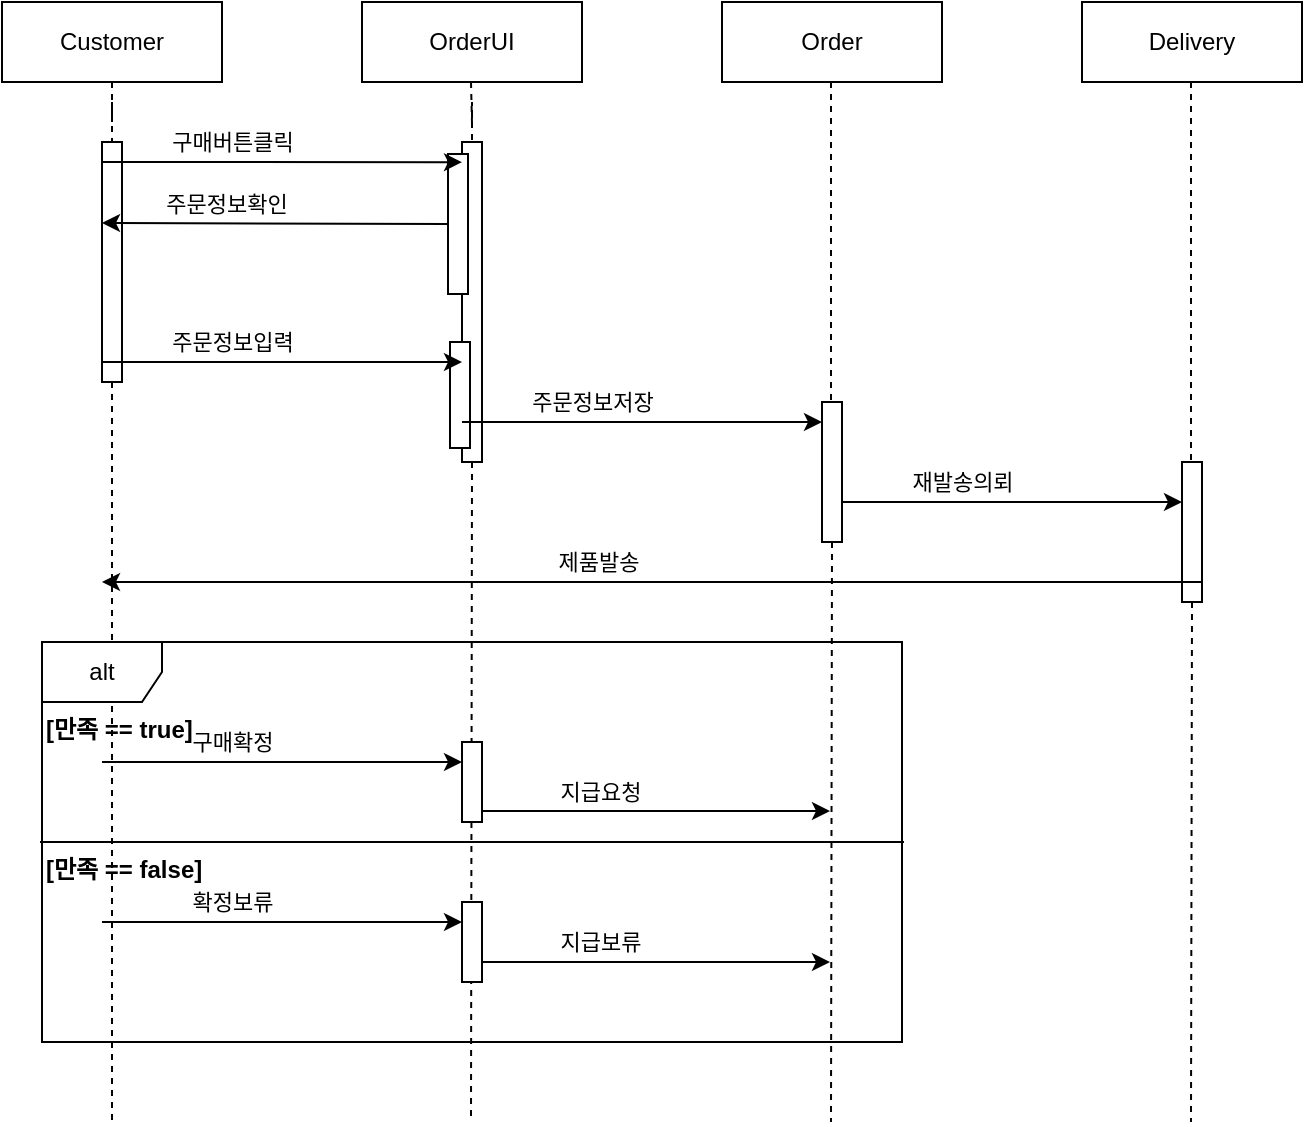 <mxfile version="24.2.3" type="github" pages="3">
  <diagram name="페이지-1" id="jbqILOrncthVpkQN2bGO">
    <mxGraphModel dx="1518" dy="614" grid="0" gridSize="10" guides="1" tooltips="1" connect="1" arrows="1" fold="1" page="1" pageScale="1" pageWidth="827" pageHeight="1169" math="0" shadow="0">
      <root>
        <mxCell id="0" />
        <mxCell id="1" parent="0" />
        <mxCell id="PamMQEYHCaWRP1X29mLi-9" style="edgeStyle=orthogonalEdgeStyle;rounded=0;orthogonalLoop=1;jettySize=auto;html=1;exitX=0.5;exitY=1;exitDx=0;exitDy=0;endArrow=none;endFill=0;dashed=1;" edge="1" parent="1" source="PamMQEYHCaWRP1X29mLi-24">
          <mxGeometry relative="1" as="geometry">
            <mxPoint x="145" y="590" as="targetPoint" />
          </mxGeometry>
        </mxCell>
        <mxCell id="PamMQEYHCaWRP1X29mLi-1" value="Customer" style="rounded=0;whiteSpace=wrap;html=1;" vertex="1" parent="1">
          <mxGeometry x="90" y="30" width="110" height="40" as="geometry" />
        </mxCell>
        <mxCell id="PamMQEYHCaWRP1X29mLi-3" value="Delivery" style="rounded=0;whiteSpace=wrap;html=1;" vertex="1" parent="1">
          <mxGeometry x="630" y="30" width="110" height="40" as="geometry" />
        </mxCell>
        <mxCell id="PamMQEYHCaWRP1X29mLi-4" value="Order" style="rounded=0;whiteSpace=wrap;html=1;" vertex="1" parent="1">
          <mxGeometry x="450" y="30" width="110" height="40" as="geometry" />
        </mxCell>
        <mxCell id="PamMQEYHCaWRP1X29mLi-7" value="OrderUI" style="rounded=0;whiteSpace=wrap;html=1;" vertex="1" parent="1">
          <mxGeometry x="270" y="30" width="110" height="40" as="geometry" />
        </mxCell>
        <mxCell id="PamMQEYHCaWRP1X29mLi-10" style="edgeStyle=orthogonalEdgeStyle;rounded=0;orthogonalLoop=1;jettySize=auto;html=1;exitX=0.5;exitY=1;exitDx=0;exitDy=0;endArrow=none;endFill=0;dashed=1;" edge="1" parent="1" source="PamMQEYHCaWRP1X29mLi-29">
          <mxGeometry relative="1" as="geometry">
            <mxPoint x="324.5" y="590" as="targetPoint" />
            <mxPoint x="324.5" y="70" as="sourcePoint" />
          </mxGeometry>
        </mxCell>
        <mxCell id="PamMQEYHCaWRP1X29mLi-11" style="edgeStyle=orthogonalEdgeStyle;rounded=0;orthogonalLoop=1;jettySize=auto;html=1;exitX=0.5;exitY=1;exitDx=0;exitDy=0;endArrow=none;endFill=0;dashed=1;" edge="1" parent="1" source="PamMQEYHCaWRP1X29mLi-31">
          <mxGeometry relative="1" as="geometry">
            <mxPoint x="504.5" y="590" as="targetPoint" />
            <mxPoint x="504.5" y="70" as="sourcePoint" />
          </mxGeometry>
        </mxCell>
        <mxCell id="PamMQEYHCaWRP1X29mLi-12" style="edgeStyle=orthogonalEdgeStyle;rounded=0;orthogonalLoop=1;jettySize=auto;html=1;exitX=0.5;exitY=1;exitDx=0;exitDy=0;endArrow=none;endFill=0;dashed=1;" edge="1" parent="1" source="PamMQEYHCaWRP1X29mLi-33">
          <mxGeometry relative="1" as="geometry">
            <mxPoint x="684.5" y="590" as="targetPoint" />
            <mxPoint x="684.5" y="70" as="sourcePoint" />
          </mxGeometry>
        </mxCell>
        <mxCell id="PamMQEYHCaWRP1X29mLi-26" value="" style="edgeStyle=orthogonalEdgeStyle;rounded=0;orthogonalLoop=1;jettySize=auto;html=1;exitX=0.5;exitY=1;exitDx=0;exitDy=0;endArrow=none;endFill=0;dashed=1;" edge="1" parent="1" source="PamMQEYHCaWRP1X29mLi-1" target="PamMQEYHCaWRP1X29mLi-24">
          <mxGeometry relative="1" as="geometry">
            <mxPoint x="145" y="590" as="targetPoint" />
            <mxPoint x="145" y="70" as="sourcePoint" />
          </mxGeometry>
        </mxCell>
        <mxCell id="PamMQEYHCaWRP1X29mLi-24" value="" style="rounded=0;dashed=0;" vertex="1" parent="1">
          <mxGeometry x="140" y="100" width="10" height="120" as="geometry" />
        </mxCell>
        <mxCell id="PamMQEYHCaWRP1X29mLi-30" value="" style="edgeStyle=orthogonalEdgeStyle;rounded=0;orthogonalLoop=1;jettySize=auto;html=1;exitX=0.5;exitY=1;exitDx=0;exitDy=0;endArrow=none;endFill=0;dashed=1;" edge="1" parent="1" target="PamMQEYHCaWRP1X29mLi-29">
          <mxGeometry relative="1" as="geometry">
            <mxPoint x="324.5" y="590" as="targetPoint" />
            <mxPoint x="324.5" y="70" as="sourcePoint" />
          </mxGeometry>
        </mxCell>
        <mxCell id="PamMQEYHCaWRP1X29mLi-29" value="" style="rounded=0;dashed=0;" vertex="1" parent="1">
          <mxGeometry x="320" y="100" width="10" height="160" as="geometry" />
        </mxCell>
        <mxCell id="PamMQEYHCaWRP1X29mLi-32" value="" style="edgeStyle=orthogonalEdgeStyle;rounded=0;orthogonalLoop=1;jettySize=auto;html=1;exitX=0.5;exitY=1;exitDx=0;exitDy=0;endArrow=none;endFill=0;dashed=1;" edge="1" parent="1" target="PamMQEYHCaWRP1X29mLi-31">
          <mxGeometry relative="1" as="geometry">
            <mxPoint x="504.5" y="590" as="targetPoint" />
            <mxPoint x="504.5" y="70" as="sourcePoint" />
          </mxGeometry>
        </mxCell>
        <mxCell id="PamMQEYHCaWRP1X29mLi-31" value="" style="rounded=0;dashed=0;" vertex="1" parent="1">
          <mxGeometry x="500" y="230" width="10" height="70" as="geometry" />
        </mxCell>
        <mxCell id="PamMQEYHCaWRP1X29mLi-34" value="" style="edgeStyle=orthogonalEdgeStyle;rounded=0;orthogonalLoop=1;jettySize=auto;html=1;exitX=0.5;exitY=1;exitDx=0;exitDy=0;endArrow=none;endFill=0;dashed=1;" edge="1" parent="1" target="PamMQEYHCaWRP1X29mLi-33">
          <mxGeometry relative="1" as="geometry">
            <mxPoint x="684.5" y="590" as="targetPoint" />
            <mxPoint x="684.5" y="70" as="sourcePoint" />
          </mxGeometry>
        </mxCell>
        <mxCell id="PamMQEYHCaWRP1X29mLi-33" value="" style="rounded=0;dashed=0;" vertex="1" parent="1">
          <mxGeometry x="680" y="260" width="10" height="70" as="geometry" />
        </mxCell>
        <mxCell id="PamMQEYHCaWRP1X29mLi-35" value="" style="rounded=0;dashed=0;" vertex="1" parent="1">
          <mxGeometry x="313" y="106" width="10" height="70" as="geometry" />
        </mxCell>
        <mxCell id="PamMQEYHCaWRP1X29mLi-37" value="" style="rounded=0;dashed=0;" vertex="1" parent="1">
          <mxGeometry x="314" y="200" width="10" height="53" as="geometry" />
        </mxCell>
        <mxCell id="PamMQEYHCaWRP1X29mLi-20" value="" style="html=1;verticalAlign=bottom;startArrow=none;endArrow=classic;endFill=1;rounded=0;entryX=0;entryY=0.063;entryDx=0;entryDy=0;entryPerimeter=0;" edge="1" parent="1" target="PamMQEYHCaWRP1X29mLi-29">
          <mxGeometry relative="1" as="geometry">
            <mxPoint x="140" y="110" as="sourcePoint" />
            <mxPoint x="250" y="110" as="targetPoint" />
          </mxGeometry>
        </mxCell>
        <mxCell id="PamMQEYHCaWRP1X29mLi-21" value="구매버튼클릭" style="edgeLabel;html=1;align=center;verticalAlign=middle;resizable=0;points=[];" vertex="1" connectable="0" parent="PamMQEYHCaWRP1X29mLi-20">
          <mxGeometry x="-0.013" y="-2" relative="1" as="geometry">
            <mxPoint x="-24" y="-12" as="offset" />
          </mxGeometry>
        </mxCell>
        <mxCell id="PamMQEYHCaWRP1X29mLi-38" value="" style="html=1;verticalAlign=bottom;startArrow=none;endArrow=classic;endFill=1;rounded=0;entryX=0;entryY=0.063;entryDx=0;entryDy=0;entryPerimeter=0;" edge="1" parent="1">
          <mxGeometry relative="1" as="geometry">
            <mxPoint x="140" y="210" as="sourcePoint" />
            <mxPoint x="320" y="210" as="targetPoint" />
          </mxGeometry>
        </mxCell>
        <mxCell id="PamMQEYHCaWRP1X29mLi-39" value="주문정보입력" style="edgeLabel;html=1;align=center;verticalAlign=middle;resizable=0;points=[];" vertex="1" connectable="0" parent="PamMQEYHCaWRP1X29mLi-38">
          <mxGeometry x="-0.013" y="-2" relative="1" as="geometry">
            <mxPoint x="-24" y="-12" as="offset" />
          </mxGeometry>
        </mxCell>
        <mxCell id="PamMQEYHCaWRP1X29mLi-40" value="" style="html=1;verticalAlign=bottom;startArrow=classic;endArrow=none;endFill=0;rounded=0;startFill=1;entryX=0;entryY=0.5;entryDx=0;entryDy=0;" edge="1" parent="1" target="PamMQEYHCaWRP1X29mLi-35">
          <mxGeometry relative="1" as="geometry">
            <mxPoint x="140" y="140.5" as="sourcePoint" />
            <mxPoint x="310" y="140" as="targetPoint" />
          </mxGeometry>
        </mxCell>
        <mxCell id="PamMQEYHCaWRP1X29mLi-41" value="주문정보확인" style="edgeLabel;html=1;align=center;verticalAlign=middle;resizable=0;points=[];" vertex="1" connectable="0" parent="PamMQEYHCaWRP1X29mLi-40">
          <mxGeometry x="-0.013" y="-2" relative="1" as="geometry">
            <mxPoint x="-24" y="-12" as="offset" />
          </mxGeometry>
        </mxCell>
        <mxCell id="PamMQEYHCaWRP1X29mLi-42" value="" style="html=1;verticalAlign=bottom;startArrow=none;endArrow=classic;endFill=1;rounded=0;entryX=0;entryY=0.063;entryDx=0;entryDy=0;entryPerimeter=0;" edge="1" parent="1">
          <mxGeometry relative="1" as="geometry">
            <mxPoint x="510" y="280" as="sourcePoint" />
            <mxPoint x="680" y="280" as="targetPoint" />
          </mxGeometry>
        </mxCell>
        <mxCell id="PamMQEYHCaWRP1X29mLi-43" value="재발송의뢰" style="edgeLabel;html=1;align=center;verticalAlign=middle;resizable=0;points=[];" vertex="1" connectable="0" parent="PamMQEYHCaWRP1X29mLi-42">
          <mxGeometry x="-0.013" y="-2" relative="1" as="geometry">
            <mxPoint x="-24" y="-12" as="offset" />
          </mxGeometry>
        </mxCell>
        <mxCell id="PamMQEYHCaWRP1X29mLi-44" value="" style="html=1;verticalAlign=bottom;startArrow=none;endArrow=classic;endFill=1;rounded=0;" edge="1" parent="1">
          <mxGeometry relative="1" as="geometry">
            <mxPoint x="320" y="240" as="sourcePoint" />
            <mxPoint x="500" y="240" as="targetPoint" />
          </mxGeometry>
        </mxCell>
        <mxCell id="PamMQEYHCaWRP1X29mLi-45" value="주문정보저장" style="edgeLabel;html=1;align=center;verticalAlign=middle;resizable=0;points=[];" vertex="1" connectable="0" parent="PamMQEYHCaWRP1X29mLi-44">
          <mxGeometry x="-0.013" y="-2" relative="1" as="geometry">
            <mxPoint x="-24" y="-12" as="offset" />
          </mxGeometry>
        </mxCell>
        <mxCell id="PamMQEYHCaWRP1X29mLi-46" value="" style="html=1;verticalAlign=bottom;startArrow=classic;endArrow=none;endFill=0;rounded=0;entryX=0;entryY=0.063;entryDx=0;entryDy=0;entryPerimeter=0;startFill=1;" edge="1" parent="1">
          <mxGeometry relative="1" as="geometry">
            <mxPoint x="140" y="320" as="sourcePoint" />
            <mxPoint x="690" y="320" as="targetPoint" />
          </mxGeometry>
        </mxCell>
        <mxCell id="PamMQEYHCaWRP1X29mLi-47" value="제품발송" style="edgeLabel;html=1;align=center;verticalAlign=middle;resizable=0;points=[];" vertex="1" connectable="0" parent="PamMQEYHCaWRP1X29mLi-46">
          <mxGeometry x="-0.013" y="-2" relative="1" as="geometry">
            <mxPoint x="-24" y="-12" as="offset" />
          </mxGeometry>
        </mxCell>
        <mxCell id="PamMQEYHCaWRP1X29mLi-51" value="alt" style="shape=umlFrame;whiteSpace=wrap;html=1;pointerEvents=0;recursiveResize=0;container=1;collapsible=0;width=60;height=30;" vertex="1" parent="1">
          <mxGeometry x="110" y="350" width="430" height="200" as="geometry" />
        </mxCell>
        <mxCell id="PamMQEYHCaWRP1X29mLi-52" value="&lt;b&gt;[만족 == true]&lt;/b&gt;" style="text;align=left;html=1;" vertex="1" parent="PamMQEYHCaWRP1X29mLi-51">
          <mxGeometry width="100" height="20" relative="1" as="geometry">
            <mxPoint y="30" as="offset" />
          </mxGeometry>
        </mxCell>
        <mxCell id="PamMQEYHCaWRP1X29mLi-53" value="" style="html=1;verticalAlign=bottom;startArrow=none;endArrow=classic;endFill=1;rounded=0;entryX=0;entryY=0.063;entryDx=0;entryDy=0;entryPerimeter=0;" edge="1" parent="PamMQEYHCaWRP1X29mLi-51">
          <mxGeometry relative="1" as="geometry">
            <mxPoint x="30" y="60" as="sourcePoint" />
            <mxPoint x="210" y="60" as="targetPoint" />
          </mxGeometry>
        </mxCell>
        <mxCell id="PamMQEYHCaWRP1X29mLi-54" value="구매확정" style="edgeLabel;html=1;align=center;verticalAlign=middle;resizable=0;points=[];" vertex="1" connectable="0" parent="PamMQEYHCaWRP1X29mLi-53">
          <mxGeometry x="-0.013" y="-2" relative="1" as="geometry">
            <mxPoint x="-24" y="-12" as="offset" />
          </mxGeometry>
        </mxCell>
        <mxCell id="PamMQEYHCaWRP1X29mLi-62" value="" style="html=1;verticalAlign=bottom;startArrow=none;endArrow=classic;endFill=1;rounded=0;entryX=0;entryY=0.063;entryDx=0;entryDy=0;entryPerimeter=0;" edge="1" parent="PamMQEYHCaWRP1X29mLi-51">
          <mxGeometry relative="1" as="geometry">
            <mxPoint x="30" y="140" as="sourcePoint" />
            <mxPoint x="210" y="140" as="targetPoint" />
          </mxGeometry>
        </mxCell>
        <mxCell id="PamMQEYHCaWRP1X29mLi-63" value="확정보류" style="edgeLabel;html=1;align=center;verticalAlign=middle;resizable=0;points=[];" vertex="1" connectable="0" parent="PamMQEYHCaWRP1X29mLi-62">
          <mxGeometry x="-0.013" y="-2" relative="1" as="geometry">
            <mxPoint x="-24" y="-12" as="offset" />
          </mxGeometry>
        </mxCell>
        <mxCell id="PamMQEYHCaWRP1X29mLi-66" value="" style="html=1;verticalAlign=bottom;startArrow=none;endArrow=classic;endFill=1;rounded=0;entryX=0;entryY=0.063;entryDx=0;entryDy=0;entryPerimeter=0;" edge="1" parent="PamMQEYHCaWRP1X29mLi-51">
          <mxGeometry relative="1" as="geometry">
            <mxPoint x="214" y="160" as="sourcePoint" />
            <mxPoint x="394" y="160" as="targetPoint" />
          </mxGeometry>
        </mxCell>
        <mxCell id="PamMQEYHCaWRP1X29mLi-67" value="지급보류" style="edgeLabel;html=1;align=center;verticalAlign=middle;resizable=0;points=[];" vertex="1" connectable="0" parent="PamMQEYHCaWRP1X29mLi-66">
          <mxGeometry x="-0.013" y="-2" relative="1" as="geometry">
            <mxPoint x="-24" y="-12" as="offset" />
          </mxGeometry>
        </mxCell>
        <mxCell id="PamMQEYHCaWRP1X29mLi-64" value="" style="html=1;verticalAlign=bottom;startArrow=none;endArrow=classic;endFill=1;rounded=0;entryX=0;entryY=0.063;entryDx=0;entryDy=0;entryPerimeter=0;" edge="1" parent="PamMQEYHCaWRP1X29mLi-51">
          <mxGeometry relative="1" as="geometry">
            <mxPoint x="214" y="84.5" as="sourcePoint" />
            <mxPoint x="394" y="84.5" as="targetPoint" />
          </mxGeometry>
        </mxCell>
        <mxCell id="PamMQEYHCaWRP1X29mLi-65" value="지급요청" style="edgeLabel;html=1;align=center;verticalAlign=middle;resizable=0;points=[];" vertex="1" connectable="0" parent="PamMQEYHCaWRP1X29mLi-64">
          <mxGeometry x="-0.013" y="-2" relative="1" as="geometry">
            <mxPoint x="-24" y="-12" as="offset" />
          </mxGeometry>
        </mxCell>
        <mxCell id="PamMQEYHCaWRP1X29mLi-68" value="" style="rounded=0;dashed=0;" vertex="1" parent="PamMQEYHCaWRP1X29mLi-51">
          <mxGeometry x="210" y="50" width="10" height="40" as="geometry" />
        </mxCell>
        <mxCell id="PamMQEYHCaWRP1X29mLi-69" value="" style="rounded=0;dashed=0;" vertex="1" parent="PamMQEYHCaWRP1X29mLi-51">
          <mxGeometry x="210" y="130" width="10" height="40" as="geometry" />
        </mxCell>
        <mxCell id="PamMQEYHCaWRP1X29mLi-61" value="&lt;b&gt;[만족 == false]&lt;/b&gt;" style="text;align=left;html=1;" vertex="1" parent="PamMQEYHCaWRP1X29mLi-51">
          <mxGeometry y="100" width="100" height="20" as="geometry" />
        </mxCell>
        <mxCell id="PamMQEYHCaWRP1X29mLi-70" value="" style="endArrow=none;html=1;endSize=12;startArrow=none;startSize=14;startFill=0;edgeStyle=orthogonalEdgeStyle;align=center;verticalAlign=bottom;endFill=0;rounded=0;" edge="1" parent="1">
          <mxGeometry x="-0.273" y="22" relative="1" as="geometry">
            <mxPoint x="109" y="450" as="sourcePoint" />
            <mxPoint x="541" y="450" as="targetPoint" />
            <mxPoint x="1" as="offset" />
          </mxGeometry>
        </mxCell>
      </root>
    </mxGraphModel>
  </diagram>
  <diagram id="uabA0Q34LLif9P2FALVA" name="페이지-2">
    <mxGraphModel dx="1290" dy="522" grid="1" gridSize="10" guides="1" tooltips="1" connect="1" arrows="1" fold="1" page="1" pageScale="1" pageWidth="827" pageHeight="1169" math="0" shadow="0">
      <root>
        <mxCell id="0" />
        <mxCell id="1" parent="0" />
        <mxCell id="ZTea2ALx7DOUW2U_88vz-1" style="edgeStyle=orthogonalEdgeStyle;rounded=0;orthogonalLoop=1;jettySize=auto;html=1;exitX=0.5;exitY=1;exitDx=0;exitDy=0;endArrow=none;endFill=0;dashed=1;" edge="1" parent="1" source="ZTea2ALx7DOUW2U_88vz-10">
          <mxGeometry relative="1" as="geometry">
            <mxPoint x="145" y="590" as="targetPoint" />
          </mxGeometry>
        </mxCell>
        <mxCell id="ZTea2ALx7DOUW2U_88vz-2" value="Customer" style="rounded=0;whiteSpace=wrap;html=1;" vertex="1" parent="1">
          <mxGeometry x="90" y="30" width="110" height="40" as="geometry" />
        </mxCell>
        <mxCell id="ZTea2ALx7DOUW2U_88vz-4" value="Rent" style="rounded=0;whiteSpace=wrap;html=1;" vertex="1" parent="1">
          <mxGeometry x="450" y="30" width="110" height="40" as="geometry" />
        </mxCell>
        <mxCell id="ZTea2ALx7DOUW2U_88vz-5" value="Rent System UI" style="rounded=0;whiteSpace=wrap;html=1;" vertex="1" parent="1">
          <mxGeometry x="270" y="30" width="110" height="40" as="geometry" />
        </mxCell>
        <mxCell id="ZTea2ALx7DOUW2U_88vz-6" style="edgeStyle=orthogonalEdgeStyle;rounded=0;orthogonalLoop=1;jettySize=auto;html=1;exitX=0.5;exitY=1;exitDx=0;exitDy=0;endArrow=none;endFill=0;dashed=1;" edge="1" parent="1" source="ZTea2ALx7DOUW2U_88vz-12">
          <mxGeometry relative="1" as="geometry">
            <mxPoint x="324.5" y="590" as="targetPoint" />
            <mxPoint x="324.5" y="70" as="sourcePoint" />
          </mxGeometry>
        </mxCell>
        <mxCell id="ZTea2ALx7DOUW2U_88vz-7" style="edgeStyle=orthogonalEdgeStyle;rounded=0;orthogonalLoop=1;jettySize=auto;html=1;exitX=0.5;exitY=1;exitDx=0;exitDy=0;endArrow=none;endFill=0;dashed=1;" edge="1" parent="1" source="ZTea2ALx7DOUW2U_88vz-14">
          <mxGeometry relative="1" as="geometry">
            <mxPoint x="504.5" y="590" as="targetPoint" />
            <mxPoint x="504.5" y="70" as="sourcePoint" />
          </mxGeometry>
        </mxCell>
        <mxCell id="ZTea2ALx7DOUW2U_88vz-9" value="" style="edgeStyle=orthogonalEdgeStyle;rounded=0;orthogonalLoop=1;jettySize=auto;html=1;exitX=0.5;exitY=1;exitDx=0;exitDy=0;endArrow=none;endFill=0;dashed=1;" edge="1" parent="1" source="ZTea2ALx7DOUW2U_88vz-2" target="ZTea2ALx7DOUW2U_88vz-10">
          <mxGeometry relative="1" as="geometry">
            <mxPoint x="145" y="590" as="targetPoint" />
            <mxPoint x="145" y="70" as="sourcePoint" />
          </mxGeometry>
        </mxCell>
        <mxCell id="ZTea2ALx7DOUW2U_88vz-10" value="" style="rounded=0;dashed=0;" vertex="1" parent="1">
          <mxGeometry x="140" y="100" width="10" height="120" as="geometry" />
        </mxCell>
        <mxCell id="ZTea2ALx7DOUW2U_88vz-11" value="" style="edgeStyle=orthogonalEdgeStyle;rounded=0;orthogonalLoop=1;jettySize=auto;html=1;exitX=0.5;exitY=1;exitDx=0;exitDy=0;endArrow=none;endFill=0;dashed=1;" edge="1" parent="1" target="ZTea2ALx7DOUW2U_88vz-12">
          <mxGeometry relative="1" as="geometry">
            <mxPoint x="324.5" y="590" as="targetPoint" />
            <mxPoint x="324.5" y="70" as="sourcePoint" />
          </mxGeometry>
        </mxCell>
        <mxCell id="ZTea2ALx7DOUW2U_88vz-12" value="" style="rounded=0;dashed=0;" vertex="1" parent="1">
          <mxGeometry x="320" y="100" width="10" height="160" as="geometry" />
        </mxCell>
        <mxCell id="ZTea2ALx7DOUW2U_88vz-13" value="" style="edgeStyle=orthogonalEdgeStyle;rounded=0;orthogonalLoop=1;jettySize=auto;html=1;exitX=0.5;exitY=1;exitDx=0;exitDy=0;endArrow=none;endFill=0;dashed=1;" edge="1" parent="1" target="ZTea2ALx7DOUW2U_88vz-14">
          <mxGeometry relative="1" as="geometry">
            <mxPoint x="504.5" y="590" as="targetPoint" />
            <mxPoint x="504.5" y="70" as="sourcePoint" />
          </mxGeometry>
        </mxCell>
        <mxCell id="ZTea2ALx7DOUW2U_88vz-14" value="" style="rounded=0;dashed=0;" vertex="1" parent="1">
          <mxGeometry x="500" y="230" width="10" height="70" as="geometry" />
        </mxCell>
        <mxCell id="ZTea2ALx7DOUW2U_88vz-17" value="" style="rounded=0;dashed=0;" vertex="1" parent="1">
          <mxGeometry x="313" y="106" width="10" height="70" as="geometry" />
        </mxCell>
        <mxCell id="ZTea2ALx7DOUW2U_88vz-18" value="" style="rounded=0;dashed=0;" vertex="1" parent="1">
          <mxGeometry x="314" y="200" width="10" height="53" as="geometry" />
        </mxCell>
        <mxCell id="ZTea2ALx7DOUW2U_88vz-19" value="" style="html=1;verticalAlign=bottom;startArrow=none;endArrow=classic;endFill=1;rounded=0;entryX=0;entryY=0.063;entryDx=0;entryDy=0;entryPerimeter=0;" edge="1" parent="1" target="ZTea2ALx7DOUW2U_88vz-12">
          <mxGeometry relative="1" as="geometry">
            <mxPoint x="140" y="110" as="sourcePoint" />
            <mxPoint x="250" y="110" as="targetPoint" />
          </mxGeometry>
        </mxCell>
        <mxCell id="ZTea2ALx7DOUW2U_88vz-20" value="예약신청클릭" style="edgeLabel;html=1;align=center;verticalAlign=middle;resizable=0;points=[];" vertex="1" connectable="0" parent="ZTea2ALx7DOUW2U_88vz-19">
          <mxGeometry x="-0.013" y="-2" relative="1" as="geometry">
            <mxPoint x="-24" y="-12" as="offset" />
          </mxGeometry>
        </mxCell>
        <mxCell id="ZTea2ALx7DOUW2U_88vz-21" value="" style="html=1;verticalAlign=bottom;startArrow=none;endArrow=classic;endFill=1;rounded=0;entryX=0;entryY=0.063;entryDx=0;entryDy=0;entryPerimeter=0;" edge="1" parent="1">
          <mxGeometry relative="1" as="geometry">
            <mxPoint x="140" y="210" as="sourcePoint" />
            <mxPoint x="320" y="210" as="targetPoint" />
          </mxGeometry>
        </mxCell>
        <mxCell id="ZTea2ALx7DOUW2U_88vz-22" value="예약정보 입력" style="edgeLabel;html=1;align=center;verticalAlign=middle;resizable=0;points=[];" vertex="1" connectable="0" parent="ZTea2ALx7DOUW2U_88vz-21">
          <mxGeometry x="-0.013" y="-2" relative="1" as="geometry">
            <mxPoint x="-24" y="-12" as="offset" />
          </mxGeometry>
        </mxCell>
        <mxCell id="ZTea2ALx7DOUW2U_88vz-23" value="" style="html=1;verticalAlign=bottom;startArrow=classic;endArrow=none;endFill=0;rounded=0;startFill=1;entryX=0;entryY=0.5;entryDx=0;entryDy=0;" edge="1" parent="1" target="ZTea2ALx7DOUW2U_88vz-17">
          <mxGeometry relative="1" as="geometry">
            <mxPoint x="140" y="140.5" as="sourcePoint" />
            <mxPoint x="310" y="140" as="targetPoint" />
          </mxGeometry>
        </mxCell>
        <mxCell id="ZTea2ALx7DOUW2U_88vz-24" value="렌트카정보 제공" style="edgeLabel;html=1;align=center;verticalAlign=middle;resizable=0;points=[];" vertex="1" connectable="0" parent="ZTea2ALx7DOUW2U_88vz-23">
          <mxGeometry x="-0.013" y="-2" relative="1" as="geometry">
            <mxPoint x="15" y="-13" as="offset" />
          </mxGeometry>
        </mxCell>
        <mxCell id="ZTea2ALx7DOUW2U_88vz-27" value="" style="html=1;verticalAlign=bottom;startArrow=none;endArrow=classic;endFill=1;rounded=0;" edge="1" parent="1">
          <mxGeometry relative="1" as="geometry">
            <mxPoint x="320" y="240" as="sourcePoint" />
            <mxPoint x="500" y="240" as="targetPoint" />
          </mxGeometry>
        </mxCell>
        <mxCell id="ZTea2ALx7DOUW2U_88vz-28" value="예약정보 저장" style="edgeLabel;html=1;align=center;verticalAlign=middle;resizable=0;points=[];" vertex="1" connectable="0" parent="ZTea2ALx7DOUW2U_88vz-27">
          <mxGeometry x="-0.013" y="-2" relative="1" as="geometry">
            <mxPoint x="-24" y="-12" as="offset" />
          </mxGeometry>
        </mxCell>
        <mxCell id="ZTea2ALx7DOUW2U_88vz-29" value="" style="html=1;verticalAlign=bottom;startArrow=classic;endArrow=none;endFill=0;rounded=0;entryX=0;entryY=0.063;entryDx=0;entryDy=0;entryPerimeter=0;startFill=1;" edge="1" parent="1">
          <mxGeometry relative="1" as="geometry">
            <mxPoint x="140" y="290" as="sourcePoint" />
            <mxPoint x="500" y="290" as="targetPoint" />
          </mxGeometry>
        </mxCell>
        <mxCell id="ZTea2ALx7DOUW2U_88vz-30" value="예약정보 확인 문자발송" style="edgeLabel;html=1;align=center;verticalAlign=middle;resizable=0;points=[];" vertex="1" connectable="0" parent="ZTea2ALx7DOUW2U_88vz-29">
          <mxGeometry x="-0.013" y="-2" relative="1" as="geometry">
            <mxPoint x="-24" y="-12" as="offset" />
          </mxGeometry>
        </mxCell>
        <mxCell id="ZTea2ALx7DOUW2U_88vz-31" value="alt" style="shape=umlFrame;whiteSpace=wrap;html=1;pointerEvents=0;recursiveResize=0;container=1;collapsible=0;width=60;height=30;" vertex="1" parent="1">
          <mxGeometry x="120" y="350" width="430" height="200" as="geometry" />
        </mxCell>
        <mxCell id="ZTea2ALx7DOUW2U_88vz-32" value="&lt;b&gt;[만족 == true]&lt;/b&gt;" style="text;align=left;html=1;" vertex="1" parent="ZTea2ALx7DOUW2U_88vz-31">
          <mxGeometry width="100" height="20" relative="1" as="geometry">
            <mxPoint y="27" as="offset" />
          </mxGeometry>
        </mxCell>
        <mxCell id="ZTea2ALx7DOUW2U_88vz-33" value="" style="html=1;verticalAlign=bottom;startArrow=none;endArrow=classic;endFill=1;rounded=0;entryX=0;entryY=0.063;entryDx=0;entryDy=0;entryPerimeter=0;" edge="1" parent="ZTea2ALx7DOUW2U_88vz-31">
          <mxGeometry relative="1" as="geometry">
            <mxPoint x="30" y="60" as="sourcePoint" />
            <mxPoint x="210" y="60" as="targetPoint" />
          </mxGeometry>
        </mxCell>
        <mxCell id="ZTea2ALx7DOUW2U_88vz-34" value="예약확정" style="edgeLabel;html=1;align=center;verticalAlign=middle;resizable=0;points=[];" vertex="1" connectable="0" parent="ZTea2ALx7DOUW2U_88vz-33">
          <mxGeometry x="-0.013" y="-2" relative="1" as="geometry">
            <mxPoint x="-24" y="-12" as="offset" />
          </mxGeometry>
        </mxCell>
        <mxCell id="ZTea2ALx7DOUW2U_88vz-35" value="" style="html=1;verticalAlign=bottom;startArrow=none;endArrow=classic;endFill=1;rounded=0;entryX=0;entryY=0.063;entryDx=0;entryDy=0;entryPerimeter=0;" edge="1" parent="ZTea2ALx7DOUW2U_88vz-31">
          <mxGeometry relative="1" as="geometry">
            <mxPoint x="30" y="140" as="sourcePoint" />
            <mxPoint x="210" y="140" as="targetPoint" />
          </mxGeometry>
        </mxCell>
        <mxCell id="ZTea2ALx7DOUW2U_88vz-36" value="예약취소" style="edgeLabel;html=1;align=center;verticalAlign=middle;resizable=0;points=[];" vertex="1" connectable="0" parent="ZTea2ALx7DOUW2U_88vz-35">
          <mxGeometry x="-0.013" y="-2" relative="1" as="geometry">
            <mxPoint x="-24" y="-12" as="offset" />
          </mxGeometry>
        </mxCell>
        <mxCell id="ZTea2ALx7DOUW2U_88vz-37" value="" style="html=1;verticalAlign=bottom;startArrow=none;endArrow=classic;endFill=1;rounded=0;entryX=0;entryY=0.063;entryDx=0;entryDy=0;entryPerimeter=0;" edge="1" parent="ZTea2ALx7DOUW2U_88vz-31">
          <mxGeometry relative="1" as="geometry">
            <mxPoint x="214" y="160" as="sourcePoint" />
            <mxPoint x="394" y="160" as="targetPoint" />
          </mxGeometry>
        </mxCell>
        <mxCell id="ZTea2ALx7DOUW2U_88vz-38" value="지급보류" style="edgeLabel;html=1;align=center;verticalAlign=middle;resizable=0;points=[];" vertex="1" connectable="0" parent="ZTea2ALx7DOUW2U_88vz-37">
          <mxGeometry x="-0.013" y="-2" relative="1" as="geometry">
            <mxPoint x="-24" y="-12" as="offset" />
          </mxGeometry>
        </mxCell>
        <mxCell id="ZTea2ALx7DOUW2U_88vz-39" value="" style="html=1;verticalAlign=bottom;startArrow=none;endArrow=classic;endFill=1;rounded=0;entryX=0;entryY=0.063;entryDx=0;entryDy=0;entryPerimeter=0;" edge="1" parent="ZTea2ALx7DOUW2U_88vz-31">
          <mxGeometry relative="1" as="geometry">
            <mxPoint x="214" y="84.5" as="sourcePoint" />
            <mxPoint x="394" y="84.5" as="targetPoint" />
          </mxGeometry>
        </mxCell>
        <mxCell id="ZTea2ALx7DOUW2U_88vz-40" value="지급요청" style="edgeLabel;html=1;align=center;verticalAlign=middle;resizable=0;points=[];" vertex="1" connectable="0" parent="ZTea2ALx7DOUW2U_88vz-39">
          <mxGeometry x="-0.013" y="-2" relative="1" as="geometry">
            <mxPoint x="-24" y="-12" as="offset" />
          </mxGeometry>
        </mxCell>
        <mxCell id="ZTea2ALx7DOUW2U_88vz-41" value="" style="rounded=0;dashed=0;" vertex="1" parent="ZTea2ALx7DOUW2U_88vz-31">
          <mxGeometry x="210" y="50" width="10" height="40" as="geometry" />
        </mxCell>
        <mxCell id="ZTea2ALx7DOUW2U_88vz-42" value="" style="rounded=0;dashed=0;" vertex="1" parent="ZTea2ALx7DOUW2U_88vz-31">
          <mxGeometry x="210" y="130" width="10" height="40" as="geometry" />
        </mxCell>
        <mxCell id="ZTea2ALx7DOUW2U_88vz-43" value="&lt;b&gt;[만족 == false]&lt;/b&gt;" style="text;align=left;html=1;" vertex="1" parent="ZTea2ALx7DOUW2U_88vz-31">
          <mxGeometry y="100" width="100" height="20" as="geometry" />
        </mxCell>
        <mxCell id="ZTea2ALx7DOUW2U_88vz-44" value="" style="endArrow=none;html=1;endSize=12;startArrow=none;startSize=14;startFill=0;edgeStyle=orthogonalEdgeStyle;align=center;verticalAlign=bottom;endFill=0;rounded=0;" edge="1" parent="1">
          <mxGeometry x="-0.273" y="22" relative="1" as="geometry">
            <mxPoint x="109" y="450" as="sourcePoint" />
            <mxPoint x="541" y="450" as="targetPoint" />
            <mxPoint x="1" as="offset" />
          </mxGeometry>
        </mxCell>
      </root>
    </mxGraphModel>
  </diagram>
  <diagram id="B4yeJeWlsi85kBS3Qe7o" name="페이지-3">
    <mxGraphModel dx="1290" dy="522" grid="1" gridSize="10" guides="1" tooltips="1" connect="1" arrows="1" fold="1" page="1" pageScale="1" pageWidth="827" pageHeight="1169" math="0" shadow="0">
      <root>
        <mxCell id="0" />
        <mxCell id="1" parent="0" />
        <mxCell id="C88zYIZVQ-r3xFeLL64r-39" value="&lt;font style=&quot;font-size: 15px;&quot;&gt;온라인 쇼핑 시스템&lt;/font&gt;" style="swimlane;whiteSpace=wrap;html=1;fontFamily=Helvetica;fontSize=11;fontColor=default;labelBackgroundColor=default;" vertex="1" parent="1">
          <mxGeometry x="320" y="55" width="420" height="565" as="geometry">
            <mxRectangle x="320" y="55" width="100" height="30" as="alternateBounds" />
          </mxGeometry>
        </mxCell>
        <mxCell id="C88zYIZVQ-r3xFeLL64r-40" value="&lt;b style=&quot;forced-color-adjust: none; color: rgb(0, 0, 0); font-family: Helvetica; font-size: 14px; font-style: normal; font-variant-ligatures: normal; font-variant-caps: normal; letter-spacing: normal; orphans: 2; text-align: center; text-indent: 0px; text-transform: none; widows: 2; word-spacing: 0px; -webkit-text-stroke-width: 0px; white-space: normal; background-color: rgb(251, 251, 251); text-decoration-thickness: initial; text-decoration-style: initial; text-decoration-color: initial;&quot;&gt;예약자 관리&lt;/b&gt;" style="ellipse;whiteSpace=wrap;html=1;fillColor=none;fontSize=14;textShadow=0;" vertex="1" parent="C88zYIZVQ-r3xFeLL64r-39">
          <mxGeometry x="260" y="85" width="140" height="70" as="geometry" />
        </mxCell>
        <mxCell id="C88zYIZVQ-r3xFeLL64r-41" value="&lt;span style=&quot;font-size: 14px;&quot;&gt;일자입력&lt;/span&gt;" style="ellipse;whiteSpace=wrap;html=1;fontFamily=Helvetica;fontSize=14;fontColor=default;labelBackgroundColor=default;fillColor=none;textShadow=0;" vertex="1" parent="C88zYIZVQ-r3xFeLL64r-39">
          <mxGeometry x="18" y="445" width="80" height="55" as="geometry" />
        </mxCell>
        <mxCell id="C88zYIZVQ-r3xFeLL64r-42" value="" style="ellipse;whiteSpace=wrap;html=1;fontFamily=Helvetica;fontSize=11;fontColor=default;labelBackgroundColor=default;" vertex="1" parent="C88zYIZVQ-r3xFeLL64r-39">
          <mxGeometry x="10" y="135" width="70" height="70" as="geometry" />
        </mxCell>
        <mxCell id="C88zYIZVQ-r3xFeLL64r-43" value="&lt;b style=&quot;font-size: 14px;&quot;&gt;렌트카 보기&lt;/b&gt;" style="ellipse;whiteSpace=wrap;html=1;fontFamily=Helvetica;fontSize=14;fontColor=default;labelBackgroundColor=default;fillColor=none;textShadow=0;" vertex="1" parent="C88zYIZVQ-r3xFeLL64r-39">
          <mxGeometry x="94" y="85" width="140" height="70" as="geometry" />
        </mxCell>
        <mxCell id="C88zYIZVQ-r3xFeLL64r-44" value="&lt;b style=&quot;font-size: 14px;&quot;&gt;예약&lt;/b&gt;" style="ellipse;whiteSpace=wrap;html=1;fontFamily=Helvetica;fontSize=14;fontColor=default;labelBackgroundColor=default;fillColor=none;textShadow=0;" vertex="1" parent="C88zYIZVQ-r3xFeLL64r-39">
          <mxGeometry x="94" y="200" width="140" height="70" as="geometry" />
        </mxCell>
        <mxCell id="C88zYIZVQ-r3xFeLL64r-45" value="&lt;b style=&quot;font-size: 14px;&quot;&gt;예약정보 입력&lt;/b&gt;" style="ellipse;whiteSpace=wrap;html=1;fontFamily=Helvetica;fontSize=14;fontColor=default;labelBackgroundColor=default;fillColor=none;textShadow=0;" vertex="1" parent="C88zYIZVQ-r3xFeLL64r-39">
          <mxGeometry x="94" y="325" width="140" height="70" as="geometry" />
        </mxCell>
        <mxCell id="C88zYIZVQ-r3xFeLL64r-46" value="&amp;lt;&amp;lt;extend&lt;span style=&quot;background-color: initial;&quot;&gt;&amp;gt;&amp;gt;&lt;/span&gt;" style="endArrow=open;startArrow=none;endFill=0;startFill=0;endSize=8;html=1;verticalAlign=bottom;dashed=1;labelBackgroundColor=none;rounded=0;strokeColor=default;align=center;fontFamily=Helvetica;fontSize=11;fontColor=default;exitX=1;exitY=0;exitDx=0;exitDy=0;entryX=0;entryY=1;entryDx=0;entryDy=0;" edge="1" parent="C88zYIZVQ-r3xFeLL64r-39" source="C88zYIZVQ-r3xFeLL64r-41" target="C88zYIZVQ-r3xFeLL64r-45">
          <mxGeometry x="-0.202" y="-24" width="160" relative="1" as="geometry">
            <mxPoint x="318.143" y="285.001" as="sourcePoint" />
            <mxPoint x="290.001" y="414.75" as="targetPoint" />
            <mxPoint as="offset" />
          </mxGeometry>
        </mxCell>
        <mxCell id="C88zYIZVQ-r3xFeLL64r-47" value="&lt;span style=&quot;font-size: 14px;&quot;&gt;회원가입&lt;/span&gt;" style="ellipse;whiteSpace=wrap;html=1;fontFamily=Helvetica;fontSize=14;fontColor=default;labelBackgroundColor=default;fillColor=none;textShadow=0;" vertex="1" parent="C88zYIZVQ-r3xFeLL64r-39">
          <mxGeometry x="18" y="357.5" width="76" height="55" as="geometry" />
        </mxCell>
        <mxCell id="C88zYIZVQ-r3xFeLL64r-48" value="&amp;lt;&amp;lt;include&lt;span style=&quot;background-color: initial;&quot;&gt;&amp;gt;&amp;gt;&lt;/span&gt;" style="endArrow=open;startArrow=none;endFill=0;startFill=0;endSize=8;html=1;verticalAlign=bottom;dashed=1;labelBackgroundColor=none;rounded=0;strokeColor=default;align=center;fontFamily=Helvetica;fontSize=11;fontColor=default;exitX=0.5;exitY=1;exitDx=0;exitDy=0;entryX=0.5;entryY=0;entryDx=0;entryDy=0;" edge="1" parent="C88zYIZVQ-r3xFeLL64r-39" source="C88zYIZVQ-r3xFeLL64r-44" target="C88zYIZVQ-r3xFeLL64r-45">
          <mxGeometry x="0.273" y="46" width="160" relative="1" as="geometry">
            <mxPoint x="379" y="267" as="sourcePoint" />
            <mxPoint x="240" y="245" as="targetPoint" />
            <mxPoint as="offset" />
          </mxGeometry>
        </mxCell>
        <mxCell id="C88zYIZVQ-r3xFeLL64r-49" value="&amp;lt;&amp;lt;include&lt;span style=&quot;background-color: initial;&quot;&gt;&amp;gt;&amp;gt;&lt;/span&gt;" style="endArrow=open;startArrow=none;endFill=0;startFill=0;endSize=8;html=1;verticalAlign=bottom;dashed=1;labelBackgroundColor=none;rounded=0;strokeColor=default;align=center;fontFamily=Helvetica;fontSize=11;fontColor=default;exitX=0.5;exitY=0;exitDx=0;exitDy=0;entryX=0.5;entryY=1;entryDx=0;entryDy=0;" edge="1" parent="C88zYIZVQ-r3xFeLL64r-39" source="C88zYIZVQ-r3xFeLL64r-44" target="C88zYIZVQ-r3xFeLL64r-43">
          <mxGeometry x="-0.333" y="-36" width="160" relative="1" as="geometry">
            <mxPoint x="349" y="200" as="sourcePoint" />
            <mxPoint x="210" y="178" as="targetPoint" />
            <mxPoint as="offset" />
          </mxGeometry>
        </mxCell>
        <mxCell id="C88zYIZVQ-r3xFeLL64r-50" value="&amp;lt;&amp;lt;extend&lt;span style=&quot;background-color: initial;&quot;&gt;&amp;gt;&amp;gt;&lt;/span&gt;" style="endArrow=open;startArrow=none;endFill=0;startFill=0;endSize=8;html=1;verticalAlign=bottom;dashed=1;labelBackgroundColor=none;rounded=0;strokeColor=default;align=center;fontFamily=Helvetica;fontSize=11;fontColor=default;exitX=1;exitY=0.5;exitDx=0;exitDy=0;entryX=0;entryY=1;entryDx=0;entryDy=0;" edge="1" parent="C88zYIZVQ-r3xFeLL64r-39" source="C88zYIZVQ-r3xFeLL64r-42" target="C88zYIZVQ-r3xFeLL64r-43">
          <mxGeometry x="0.366" y="-28" width="160" relative="1" as="geometry">
            <mxPoint x="178" y="207" as="sourcePoint" />
            <mxPoint x="100" y="155" as="targetPoint" />
            <mxPoint as="offset" />
          </mxGeometry>
        </mxCell>
        <mxCell id="C88zYIZVQ-r3xFeLL64r-51" value="&lt;span style=&quot;font-size: 14px;&quot;&gt;사용후기&lt;/span&gt;" style="ellipse;whiteSpace=wrap;html=1;fontFamily=Helvetica;fontSize=11;fontColor=default;labelBackgroundColor=default;" vertex="1" parent="C88zYIZVQ-r3xFeLL64r-39">
          <mxGeometry x="10" y="275" width="70" height="70" as="geometry" />
        </mxCell>
        <mxCell id="C88zYIZVQ-r3xFeLL64r-52" style="rounded=0;orthogonalLoop=1;jettySize=auto;html=1;endArrow=none;endFill=0;entryX=1;entryY=0.5;entryDx=0;entryDy=0;" edge="1" parent="1" source="C88zYIZVQ-r3xFeLL64r-53" target="C88zYIZVQ-r3xFeLL64r-40">
          <mxGeometry relative="1" as="geometry">
            <mxPoint x="560" y="445" as="targetPoint" />
          </mxGeometry>
        </mxCell>
        <mxCell id="C88zYIZVQ-r3xFeLL64r-53" value="관리자&lt;div style=&quot;font-size: 14px;&quot;&gt;&lt;br style=&quot;font-size: 14px;&quot;&gt;&lt;/div&gt;" style="shape=umlActor;verticalLabelPosition=bottom;verticalAlign=top;html=1;outlineConnect=0;fontSize=14;textShadow=0;" vertex="1" parent="1">
          <mxGeometry x="870" y="145" width="30" height="60" as="geometry" />
        </mxCell>
        <mxCell id="C88zYIZVQ-r3xFeLL64r-54" style="edgeStyle=none;rounded=0;orthogonalLoop=1;jettySize=auto;html=1;entryX=0;entryY=0.5;entryDx=0;entryDy=0;strokeColor=default;align=center;verticalAlign=middle;fontFamily=Helvetica;fontSize=11;fontColor=default;labelBackgroundColor=default;endArrow=none;endFill=0;" edge="1" parent="1" source="C88zYIZVQ-r3xFeLL64r-60" target="C88zYIZVQ-r3xFeLL64r-44">
          <mxGeometry relative="1" as="geometry" />
        </mxCell>
        <mxCell id="C88zYIZVQ-r3xFeLL64r-55" style="edgeStyle=none;rounded=0;orthogonalLoop=1;jettySize=auto;html=1;strokeColor=default;align=center;verticalAlign=middle;fontFamily=Helvetica;fontSize=11;fontColor=default;labelBackgroundColor=default;endArrow=block;endFill=0;" edge="1" parent="1" source="C88zYIZVQ-r3xFeLL64r-65">
          <mxGeometry relative="1" as="geometry">
            <mxPoint x="110" y="380" as="targetPoint" />
          </mxGeometry>
        </mxCell>
        <mxCell id="C88zYIZVQ-r3xFeLL64r-56" value="구매자" style="shape=umlActor;verticalLabelPosition=bottom;verticalAlign=top;html=1;outlineConnect=0;fontFamily=Helvetica;fontSize=14;fontColor=default;labelBackgroundColor=default;textShadow=0;" vertex="1" parent="1">
          <mxGeometry x="70" y="290" width="30" height="60" as="geometry" />
        </mxCell>
        <mxCell id="C88zYIZVQ-r3xFeLL64r-57" style="edgeStyle=none;rounded=0;orthogonalLoop=1;jettySize=auto;html=1;strokeColor=default;align=center;verticalAlign=middle;fontFamily=Helvetica;fontSize=11;fontColor=default;labelBackgroundColor=default;endArrow=block;endFill=0;startArrow=none;startFill=0;" edge="1" parent="1" source="C88zYIZVQ-r3xFeLL64r-60">
          <mxGeometry relative="1" as="geometry">
            <mxPoint x="110" y="290" as="targetPoint" />
          </mxGeometry>
        </mxCell>
        <mxCell id="C88zYIZVQ-r3xFeLL64r-58" style="edgeStyle=none;rounded=0;orthogonalLoop=1;jettySize=auto;html=1;entryX=0;entryY=0.5;entryDx=0;entryDy=0;strokeColor=default;align=center;verticalAlign=middle;fontFamily=Helvetica;fontSize=11;fontColor=default;labelBackgroundColor=default;endArrow=none;endFill=0;" edge="1" parent="1" source="C88zYIZVQ-r3xFeLL64r-60" target="C88zYIZVQ-r3xFeLL64r-42">
          <mxGeometry relative="1" as="geometry" />
        </mxCell>
        <mxCell id="C88zYIZVQ-r3xFeLL64r-59" style="edgeStyle=none;rounded=0;orthogonalLoop=1;jettySize=auto;html=1;entryX=0;entryY=0.5;entryDx=0;entryDy=0;strokeColor=default;align=center;verticalAlign=middle;fontFamily=Helvetica;fontSize=11;fontColor=default;labelBackgroundColor=default;endArrow=none;endFill=0;" edge="1" parent="1" source="C88zYIZVQ-r3xFeLL64r-60" target="C88zYIZVQ-r3xFeLL64r-51">
          <mxGeometry relative="1" as="geometry" />
        </mxCell>
        <mxCell id="C88zYIZVQ-r3xFeLL64r-60" value="&lt;font face=&quot;Helvetica&quot; style=&quot;font-size: 14px;&quot;&gt;회원&lt;/font&gt;" style="shape=umlActor;verticalLabelPosition=bottom;verticalAlign=top;html=1;outlineConnect=0;fontFamily=Helvetica;fontSize=14;fontColor=default;labelBackgroundColor=default;textShadow=0;" vertex="1" parent="1">
          <mxGeometry x="160" y="195" width="30" height="60" as="geometry" />
        </mxCell>
        <mxCell id="C88zYIZVQ-r3xFeLL64r-61" value="" style="edgeStyle=none;rounded=0;orthogonalLoop=1;jettySize=auto;html=1;strokeColor=default;align=center;verticalAlign=middle;fontFamily=Helvetica;fontSize=11;fontColor=default;labelBackgroundColor=default;endArrow=none;endFill=0;" edge="1" parent="1" source="C88zYIZVQ-r3xFeLL64r-63" target="C88zYIZVQ-r3xFeLL64r-45">
          <mxGeometry relative="1" as="geometry" />
        </mxCell>
        <mxCell id="C88zYIZVQ-r3xFeLL64r-62" value="" style="edgeStyle=none;rounded=0;orthogonalLoop=1;jettySize=auto;html=1;strokeColor=default;align=center;verticalAlign=middle;fontFamily=Helvetica;fontSize=11;fontColor=default;labelBackgroundColor=default;endArrow=none;endFill=0;" edge="1" parent="1" source="C88zYIZVQ-r3xFeLL64r-63" target="C88zYIZVQ-r3xFeLL64r-45">
          <mxGeometry relative="1" as="geometry" />
        </mxCell>
        <mxCell id="C88zYIZVQ-r3xFeLL64r-63" value="PG" style="shape=umlActor;verticalLabelPosition=bottom;verticalAlign=top;html=1;outlineConnect=0;fontFamily=Helvetica;fontSize=14;fontColor=default;labelBackgroundColor=default;textShadow=0;" vertex="1" parent="1">
          <mxGeometry x="870" y="385" width="30" height="60" as="geometry" />
        </mxCell>
        <mxCell id="C88zYIZVQ-r3xFeLL64r-64" style="edgeStyle=none;rounded=0;orthogonalLoop=1;jettySize=auto;html=1;entryX=0;entryY=0.5;entryDx=0;entryDy=0;strokeColor=default;align=center;verticalAlign=middle;fontFamily=Helvetica;fontSize=11;fontColor=default;labelBackgroundColor=default;endArrow=none;endFill=0;" edge="1" parent="1" source="C88zYIZVQ-r3xFeLL64r-65" target="C88zYIZVQ-r3xFeLL64r-47">
          <mxGeometry relative="1" as="geometry" />
        </mxCell>
        <mxCell id="C88zYIZVQ-r3xFeLL64r-65" value="비회원" style="shape=umlActor;verticalLabelPosition=bottom;verticalAlign=top;html=1;outlineConnect=0;fontFamily=Helvetica;fontSize=14;fontColor=default;labelBackgroundColor=default;textShadow=0;" vertex="1" parent="1">
          <mxGeometry x="160" y="410" width="30" height="60" as="geometry" />
        </mxCell>
        <mxCell id="C88zYIZVQ-r3xFeLL64r-66" style="edgeStyle=none;rounded=1;orthogonalLoop=1;jettySize=auto;html=1;entryX=0;entryY=0.5;entryDx=0;entryDy=0;strokeColor=default;align=center;verticalAlign=middle;fontFamily=Helvetica;fontSize=11;fontColor=default;labelBackgroundColor=default;endArrow=none;endFill=0;curved=0;" edge="1" parent="1" source="C88zYIZVQ-r3xFeLL64r-56" target="C88zYIZVQ-r3xFeLL64r-43">
          <mxGeometry relative="1" as="geometry">
            <Array as="points">
              <mxPoint x="85" y="175" />
            </Array>
          </mxGeometry>
        </mxCell>
        <mxCell id="C88zYIZVQ-r3xFeLL64r-67" value="PG" style="html=1;outlineConnect=0;whiteSpace=wrap;fillColor=#ffff99;shape=mxgraph.archimate.application;appType=actor;fontFamily=Helvetica;fontSize=14;fontColor=default;labelBackgroundColor=default;" vertex="1" parent="1">
          <mxGeometry x="930" y="385" width="140" height="72.5" as="geometry" />
        </mxCell>
      </root>
    </mxGraphModel>
  </diagram>
</mxfile>
